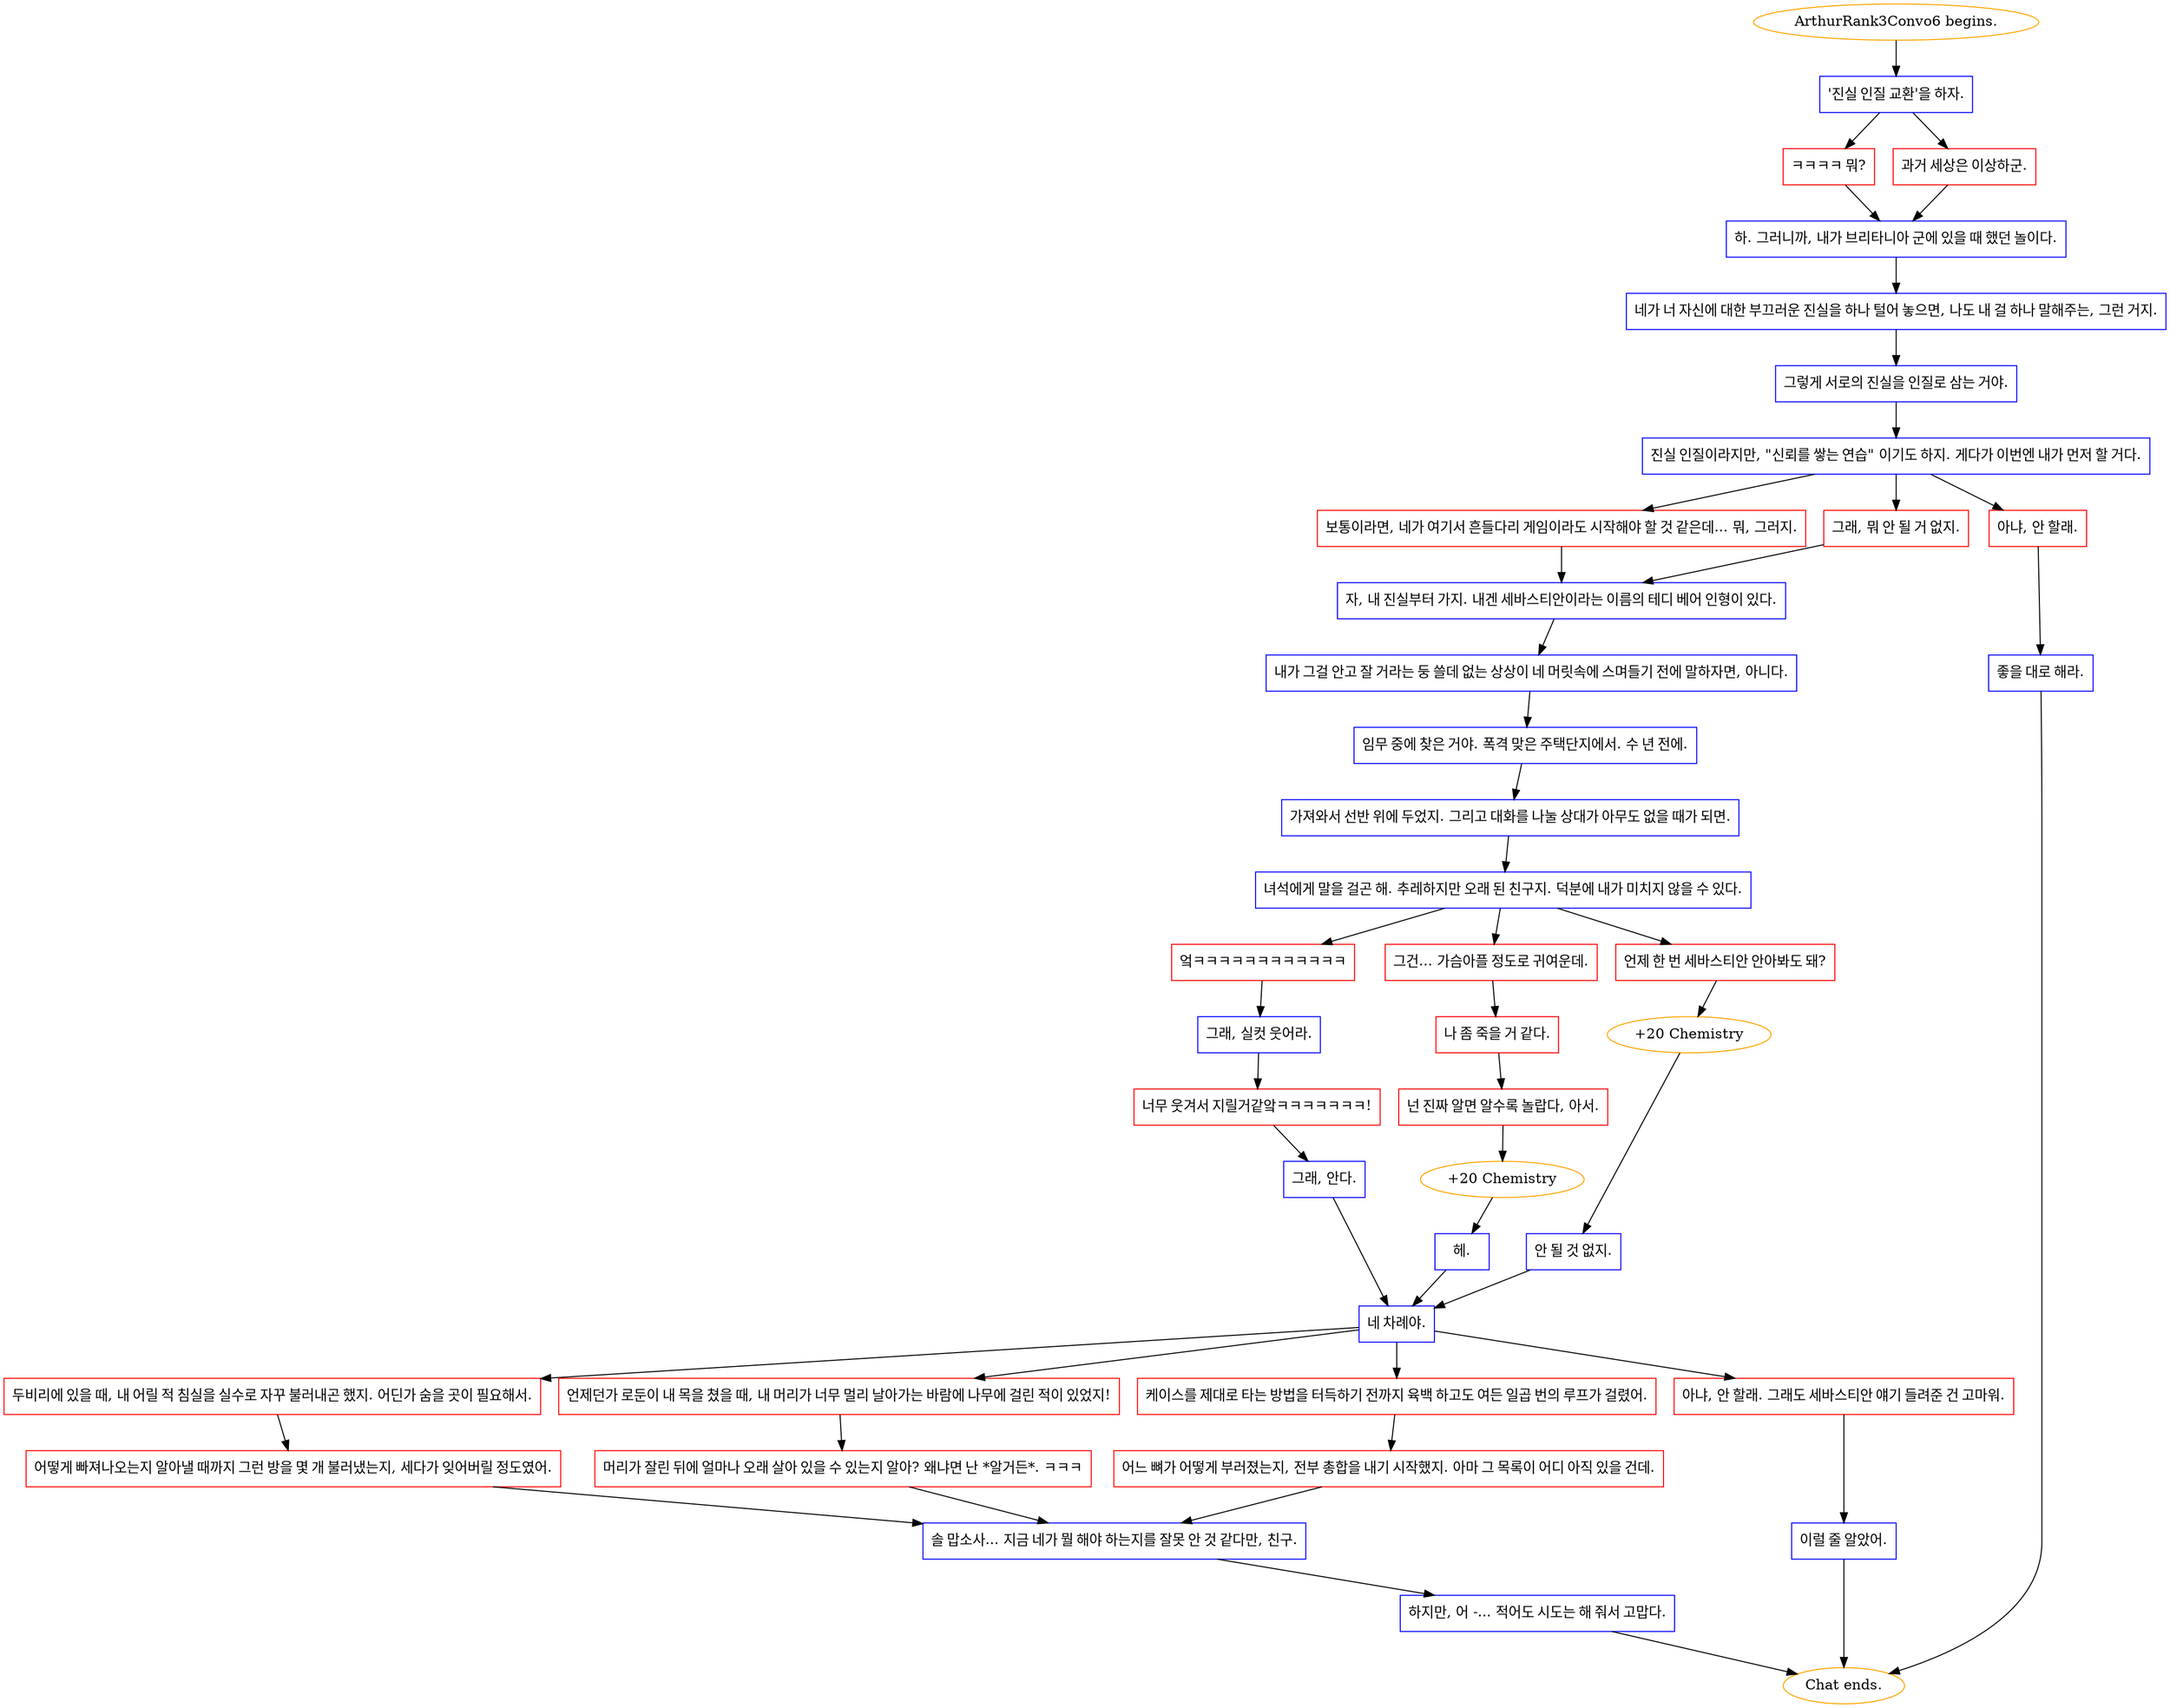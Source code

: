 digraph {
	"ArthurRank3Convo6 begins." [color=orange];
		"ArthurRank3Convo6 begins." -> j3784127087;
	j3784127087 [label="'진실 인질 교환'을 하자.",shape=box,color=blue];
		j3784127087 -> j1827281627;
		j3784127087 -> j864719925;
	j1827281627 [label="ㅋㅋㅋㅋ 뭐?",shape=box,color=red];
		j1827281627 -> j1230158774;
	j864719925 [label="과거 세상은 이상하군.",shape=box,color=red];
		j864719925 -> j1230158774;
	j1230158774 [label="하. 그러니까, 내가 브리타니아 군에 있을 때 했던 놀이다.",shape=box,color=blue];
		j1230158774 -> j1371897400;
	j1371897400 [label="네가 너 자신에 대한 부끄러운 진실을 하나 털어 놓으면, 나도 내 걸 하나 말해주는, 그런 거지.",shape=box,color=blue];
		j1371897400 -> j764130197;
	j764130197 [label="그렇게 서로의 진실을 인질로 삼는 거야.",shape=box,color=blue];
		j764130197 -> j4003843438;
	j4003843438 [label="진실 인질이라지만, \"신뢰를 쌓는 연습\" 이기도 하지. 게다가 이번엔 내가 먼저 할 거다.",shape=box,color=blue];
		j4003843438 -> j1896573503;
		j4003843438 -> j186475952;
		j4003843438 -> j1984310625;
	j1896573503 [label="보통이라면, 네가 여기서 흔들다리 게임이라도 시작해야 할 것 같은데... 뭐, 그러지.",shape=box,color=red];
		j1896573503 -> j295324616;
	j186475952 [label="그래, 뭐 안 될 거 없지.",shape=box,color=red];
		j186475952 -> j295324616;
	j1984310625 [label="아냐, 안 할래.",shape=box,color=red];
		j1984310625 -> j1080025413;
	j295324616 [label="자, 내 진실부터 가지. 내겐 세바스티안이라는 이름의 테디 베어 인형이 있다.",shape=box,color=blue];
		j295324616 -> j432808328;
	j1080025413 [label="좋을 대로 해라.",shape=box,color=blue];
		j1080025413 -> "Chat ends.";
	j432808328 [label="내가 그걸 안고 잘 거라는 둥 쓸데 없는 상상이 네 머릿속에 스며들기 전에 말하자면, 아니다.",shape=box,color=blue];
		j432808328 -> j524777896;
	"Chat ends." [color=orange];
	j524777896 [label="임무 중에 찾은 거야. 폭격 맞은 주택단지에서. 수 년 전에.",shape=box,color=blue];
		j524777896 -> j2862662698;
	j2862662698 [label="가져와서 선반 위에 두었지. 그리고 대화를 나눌 상대가 아무도 없을 때가 되면.",shape=box,color=blue];
		j2862662698 -> j729752369;
	j729752369 [label="녀석에게 말을 걸곤 해. 추레하지만 오래 된 친구지. 덕분에 내가 미치지 않을 수 있다.",shape=box,color=blue];
		j729752369 -> j1942431783;
		j729752369 -> j2274733590;
		j729752369 -> j1264930848;
	j1942431783 [label="엌ㅋㅋㅋㅋㅋㅋㅋㅋㅋㅋㅋㅋ",shape=box,color=red];
		j1942431783 -> j3585155003;
	j2274733590 [label="그건... 가슴아플 정도로 귀여운데.",shape=box,color=red];
		j2274733590 -> j2467062587;
	j1264930848 [label="언제 한 번 세바스티안 안아봐도 돼?",shape=box,color=red];
		j1264930848 -> j2582970448;
	j3585155003 [label="그래, 실컷 웃어라.",shape=box,color=blue];
		j3585155003 -> j1802430138;
	j2467062587 [label="나 좀 죽을 거 같다.",shape=box,color=red];
		j2467062587 -> j3571024968;
	j2582970448 [label="+20 Chemistry",color=orange];
		j2582970448 -> j284933915;
	j1802430138 [label="너무 웃겨서 지릴거같앜ㅋㅋㅋㅋㅋㅋㅋ!",shape=box,color=red];
		j1802430138 -> j3485603188;
	j3571024968 [label="넌 진짜 알면 알수록 놀랍다, 아서.",shape=box,color=red];
		j3571024968 -> j3320517851;
	j284933915 [label="안 될 것 없지.",shape=box,color=blue];
		j284933915 -> j2712373991;
	j3485603188 [label="그래, 안다.",shape=box,color=blue];
		j3485603188 -> j2712373991;
	j3320517851 [label="+20 Chemistry",color=orange];
		j3320517851 -> j3353251156;
	j2712373991 [label="네 차례야.",shape=box,color=blue];
		j2712373991 -> j2414169987;
		j2712373991 -> j3391683554;
		j2712373991 -> j780434494;
		j2712373991 -> j3672412781;
	j3353251156 [label="헤.",shape=box,color=blue];
		j3353251156 -> j2712373991;
	j2414169987 [label="두비리에 있을 때, 내 어릴 적 침실을 실수로 자꾸 불러내곤 했지. 어딘가 숨을 곳이 필요해서.",shape=box,color=red];
		j2414169987 -> j1722073972;
	j3391683554 [label="언제던가 로둔이 내 목을 쳤을 때, 내 머리가 너무 멀리 날아가는 바람에 나무에 걸린 적이 있었지!",shape=box,color=red];
		j3391683554 -> j2802607640;
	j780434494 [label="케이스를 제대로 타는 방법을 터득하기 전까지 육백 하고도 여든 일곱 번의 루프가 걸렸어.",shape=box,color=red];
		j780434494 -> j1649412594;
	j3672412781 [label="아냐, 안 할래. 그래도 세바스티안 얘기 들려준 건 고마워.",shape=box,color=red];
		j3672412781 -> j4261740482;
	j1722073972 [label="어떻게 빠져나오는지 알아낼 때까지 그런 방을 몇 개 불러냈는지, 세다가 잊어버릴 정도였어.",shape=box,color=red];
		j1722073972 -> j1600634748;
	j2802607640 [label="머리가 잘린 뒤에 얼마나 오래 살아 있을 수 있는지 알아? 왜냐면 난 *알거든*. ㅋㅋㅋ",shape=box,color=red];
		j2802607640 -> j1600634748;
	j1649412594 [label="어느 뼈가 어떻게 부러졌는지, 전부 총합을 내기 시작했지. 아마 그 목록이 어디 아직 있을 건데.",shape=box,color=red];
		j1649412594 -> j1600634748;
	j4261740482 [label="이럴 줄 알았어.",shape=box,color=blue];
		j4261740482 -> "Chat ends.";
	j1600634748 [label="솔 맙소사... 지금 네가 뭘 해야 하는지를 잘못 안 것 같다만, 친구.",shape=box,color=blue];
		j1600634748 -> j3120866993;
	j3120866993 [label="하지만, 어 -... 적어도 시도는 해 줘서 고맙다.",shape=box,color=blue];
		j3120866993 -> "Chat ends.";
}